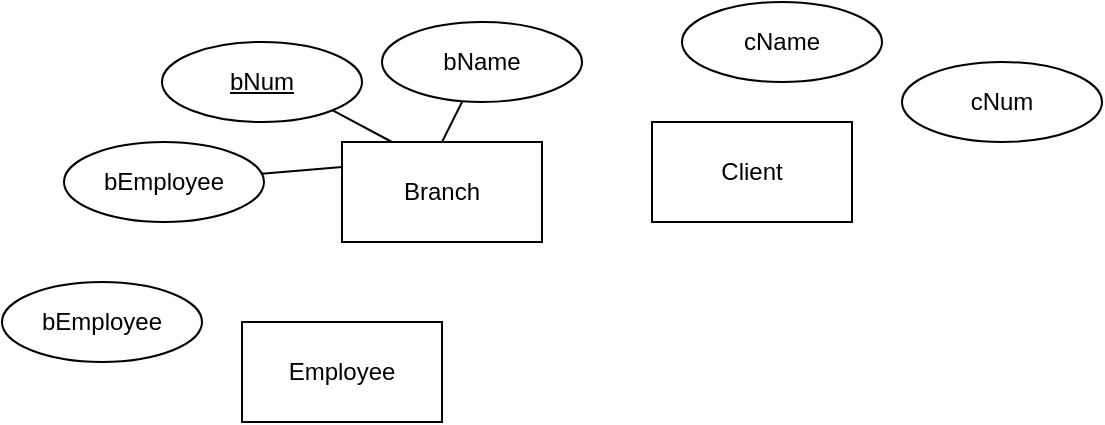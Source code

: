 <mxfile version="24.8.3">
  <diagram id="R2lEEEUBdFMjLlhIrx00" name="Page-1">
    <mxGraphModel dx="331" dy="177" grid="1" gridSize="10" guides="1" tooltips="1" connect="1" arrows="1" fold="1" page="1" pageScale="1" pageWidth="850" pageHeight="1100" math="0" shadow="0" extFonts="Permanent Marker^https://fonts.googleapis.com/css?family=Permanent+Marker">
      <root>
        <mxCell id="0" />
        <mxCell id="1" parent="0" />
        <mxCell id="Oi1S64GzBulodLDOKAPP-1" value="Branch" style="html=1;dashed=0;whiteSpace=wrap;" vertex="1" parent="1">
          <mxGeometry x="270" y="100" width="100" height="50" as="geometry" />
        </mxCell>
        <mxCell id="Oi1S64GzBulodLDOKAPP-12" style="rounded=0;orthogonalLoop=1;jettySize=auto;html=1;exitX=1;exitY=1;exitDx=0;exitDy=0;entryX=0.25;entryY=0;entryDx=0;entryDy=0;endArrow=none;endFill=0;" edge="1" parent="1" source="Oi1S64GzBulodLDOKAPP-2" target="Oi1S64GzBulodLDOKAPP-1">
          <mxGeometry relative="1" as="geometry" />
        </mxCell>
        <mxCell id="Oi1S64GzBulodLDOKAPP-2" value="&lt;u&gt;bNum&lt;/u&gt;" style="ellipse;whiteSpace=wrap;html=1;align=center;" vertex="1" parent="1">
          <mxGeometry x="180" y="50" width="100" height="40" as="geometry" />
        </mxCell>
        <mxCell id="Oi1S64GzBulodLDOKAPP-14" style="rounded=0;orthogonalLoop=1;jettySize=auto;html=1;entryX=0.5;entryY=0;entryDx=0;entryDy=0;endArrow=none;endFill=0;" edge="1" parent="1" source="Oi1S64GzBulodLDOKAPP-3" target="Oi1S64GzBulodLDOKAPP-1">
          <mxGeometry relative="1" as="geometry" />
        </mxCell>
        <mxCell id="Oi1S64GzBulodLDOKAPP-3" value="bName" style="ellipse;whiteSpace=wrap;html=1;align=center;" vertex="1" parent="1">
          <mxGeometry x="290" y="40" width="100" height="40" as="geometry" />
        </mxCell>
        <mxCell id="Oi1S64GzBulodLDOKAPP-11" style="rounded=0;orthogonalLoop=1;jettySize=auto;html=1;entryX=0;entryY=0.25;entryDx=0;entryDy=0;endArrow=none;endFill=0;" edge="1" parent="1" source="Oi1S64GzBulodLDOKAPP-4" target="Oi1S64GzBulodLDOKAPP-1">
          <mxGeometry relative="1" as="geometry" />
        </mxCell>
        <mxCell id="Oi1S64GzBulodLDOKAPP-4" value="bEmployee" style="ellipse;whiteSpace=wrap;html=1;align=center;" vertex="1" parent="1">
          <mxGeometry x="131" y="100" width="100" height="40" as="geometry" />
        </mxCell>
        <mxCell id="Oi1S64GzBulodLDOKAPP-5" value="Client" style="html=1;dashed=0;whiteSpace=wrap;" vertex="1" parent="1">
          <mxGeometry x="425" y="90" width="100" height="50" as="geometry" />
        </mxCell>
        <mxCell id="Oi1S64GzBulodLDOKAPP-7" value="cName" style="ellipse;whiteSpace=wrap;html=1;align=center;" vertex="1" parent="1">
          <mxGeometry x="440" y="30" width="100" height="40" as="geometry" />
        </mxCell>
        <mxCell id="Oi1S64GzBulodLDOKAPP-8" value="cNum" style="ellipse;whiteSpace=wrap;html=1;align=center;" vertex="1" parent="1">
          <mxGeometry x="550" y="60" width="100" height="40" as="geometry" />
        </mxCell>
        <mxCell id="Oi1S64GzBulodLDOKAPP-9" value="Employee" style="html=1;dashed=0;whiteSpace=wrap;" vertex="1" parent="1">
          <mxGeometry x="220" y="190" width="100" height="50" as="geometry" />
        </mxCell>
        <mxCell id="Oi1S64GzBulodLDOKAPP-10" value="bEmployee" style="ellipse;whiteSpace=wrap;html=1;align=center;" vertex="1" parent="1">
          <mxGeometry x="100" y="170" width="100" height="40" as="geometry" />
        </mxCell>
      </root>
    </mxGraphModel>
  </diagram>
</mxfile>
